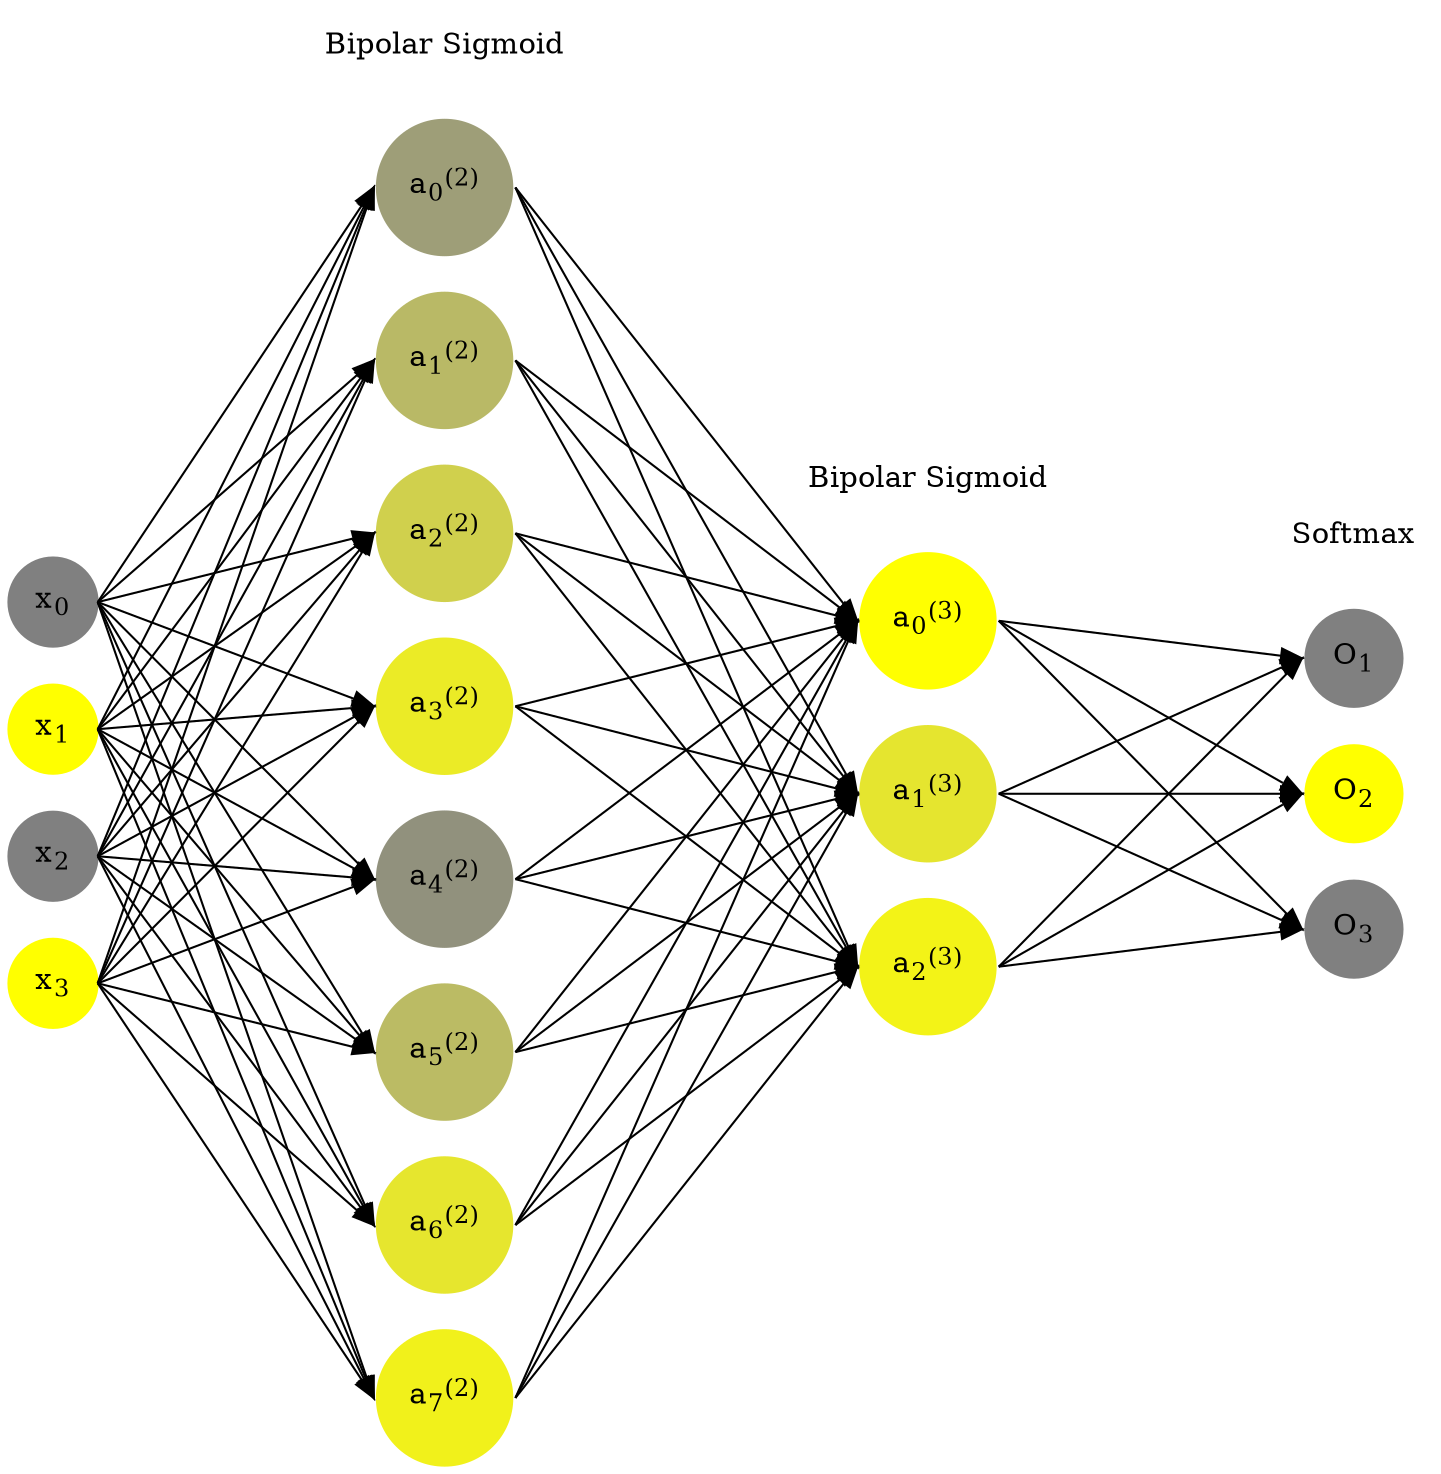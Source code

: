 digraph G {
	rankdir = LR;
	splines=false;
	edge[style=invis];
	ranksep= 1.4;
	{
	node [shape=circle, color="0.1667, 0.0, 0.5", style=filled, fillcolor="0.1667, 0.0, 0.5"];
	x0 [label=<x<sub>0</sub>>];
	}
	{
	node [shape=circle, color="0.1667, 1.0, 1.0", style=filled, fillcolor="0.1667, 1.0, 1.0"];
	x1 [label=<x<sub>1</sub>>];
	}
	{
	node [shape=circle, color="0.1667, 0.0, 0.5", style=filled, fillcolor="0.1667, 0.0, 0.5"];
	x2 [label=<x<sub>2</sub>>];
	}
	{
	node [shape=circle, color="0.1667, 1.0, 1.0", style=filled, fillcolor="0.1667, 1.0, 1.0"];
	x3 [label=<x<sub>3</sub>>];
	}
	{
	node [shape=circle, color="0.1667, 0.241888, 0.620944", style=filled, fillcolor="0.1667, 0.241888, 0.620944"];
	a02 [label=<a<sub>0</sub><sup>(2)</sup>>];
	}
	{
	node [shape=circle, color="0.1667, 0.447269, 0.723635", style=filled, fillcolor="0.1667, 0.447269, 0.723635"];
	a12 [label=<a<sub>1</sub><sup>(2)</sup>>];
	}
	{
	node [shape=circle, color="0.1667, 0.630987, 0.815494", style=filled, fillcolor="0.1667, 0.630987, 0.815494"];
	a22 [label=<a<sub>2</sub><sup>(2)</sup>>];
	}
	{
	node [shape=circle, color="0.1667, 0.837185, 0.918592", style=filled, fillcolor="0.1667, 0.837185, 0.918592"];
	a32 [label=<a<sub>3</sub><sup>(2)</sup>>];
	}
	{
	node [shape=circle, color="0.1667, 0.140421, 0.570211", style=filled, fillcolor="0.1667, 0.140421, 0.570211"];
	a42 [label=<a<sub>4</sub><sup>(2)</sup>>];
	}
	{
	node [shape=circle, color="0.1667, 0.461564, 0.730782", style=filled, fillcolor="0.1667, 0.461564, 0.730782"];
	a52 [label=<a<sub>5</sub><sup>(2)</sup>>];
	}
	{
	node [shape=circle, color="0.1667, 0.797832, 0.898916", style=filled, fillcolor="0.1667, 0.797832, 0.898916"];
	a62 [label=<a<sub>6</sub><sup>(2)</sup>>];
	}
	{
	node [shape=circle, color="0.1667, 0.884912, 0.942456", style=filled, fillcolor="0.1667, 0.884912, 0.942456"];
	a72 [label=<a<sub>7</sub><sup>(2)</sup>>];
	}
	{
	node [shape=circle, color="0.1667, 0.995003, 0.997502", style=filled, fillcolor="0.1667, 0.995003, 0.997502"];
	a03 [label=<a<sub>0</sub><sup>(3)</sup>>];
	}
	{
	node [shape=circle, color="0.1667, 0.793836, 0.896918", style=filled, fillcolor="0.1667, 0.793836, 0.896918"];
	a13 [label=<a<sub>1</sub><sup>(3)</sup>>];
	}
	{
	node [shape=circle, color="0.1667, 0.905414, 0.952707", style=filled, fillcolor="0.1667, 0.905414, 0.952707"];
	a23 [label=<a<sub>2</sub><sup>(3)</sup>>];
	}
	{
	node [shape=circle, color="0.1667, 0.0, 0.5", style=filled, fillcolor="0.1667, 0.0, 0.5"];
	O1 [label=<O<sub>1</sub>>];
	}
	{
	node [shape=circle, color="0.1667, 1.0, 1.0", style=filled, fillcolor="0.1667, 1.0, 1.0"];
	O2 [label=<O<sub>2</sub>>];
	}
	{
	node [shape=circle, color="0.1667, 0.0, 0.5", style=filled, fillcolor="0.1667, 0.0, 0.5"];
	O3 [label=<O<sub>3</sub>>];
	}
	{
	rank=same;
	x0->x1->x2->x3;
	}
	{
	rank=same;
	a02->a12->a22->a32->a42->a52->a62->a72;
	}
	{
	rank=same;
	a03->a13->a23;
	}
	{
	rank=same;
	O1->O2->O3;
	}
	l1 [shape=plaintext,label="Bipolar Sigmoid"];
	l1->a02;
	{rank=same; l1;a02};
	l2 [shape=plaintext,label="Bipolar Sigmoid"];
	l2->a03;
	{rank=same; l2;a03};
	l3 [shape=plaintext,label="Softmax"];
	l3->O1;
	{rank=same; l3;O1};
edge[style=solid, tailport=e, headport=w];
	{x0;x1;x2;x3} -> {a02;a12;a22;a32;a42;a52;a62;a72};
	{a02;a12;a22;a32;a42;a52;a62;a72} -> {a03;a13;a23};
	{a03;a13;a23} -> {O1,O2,O3};
}